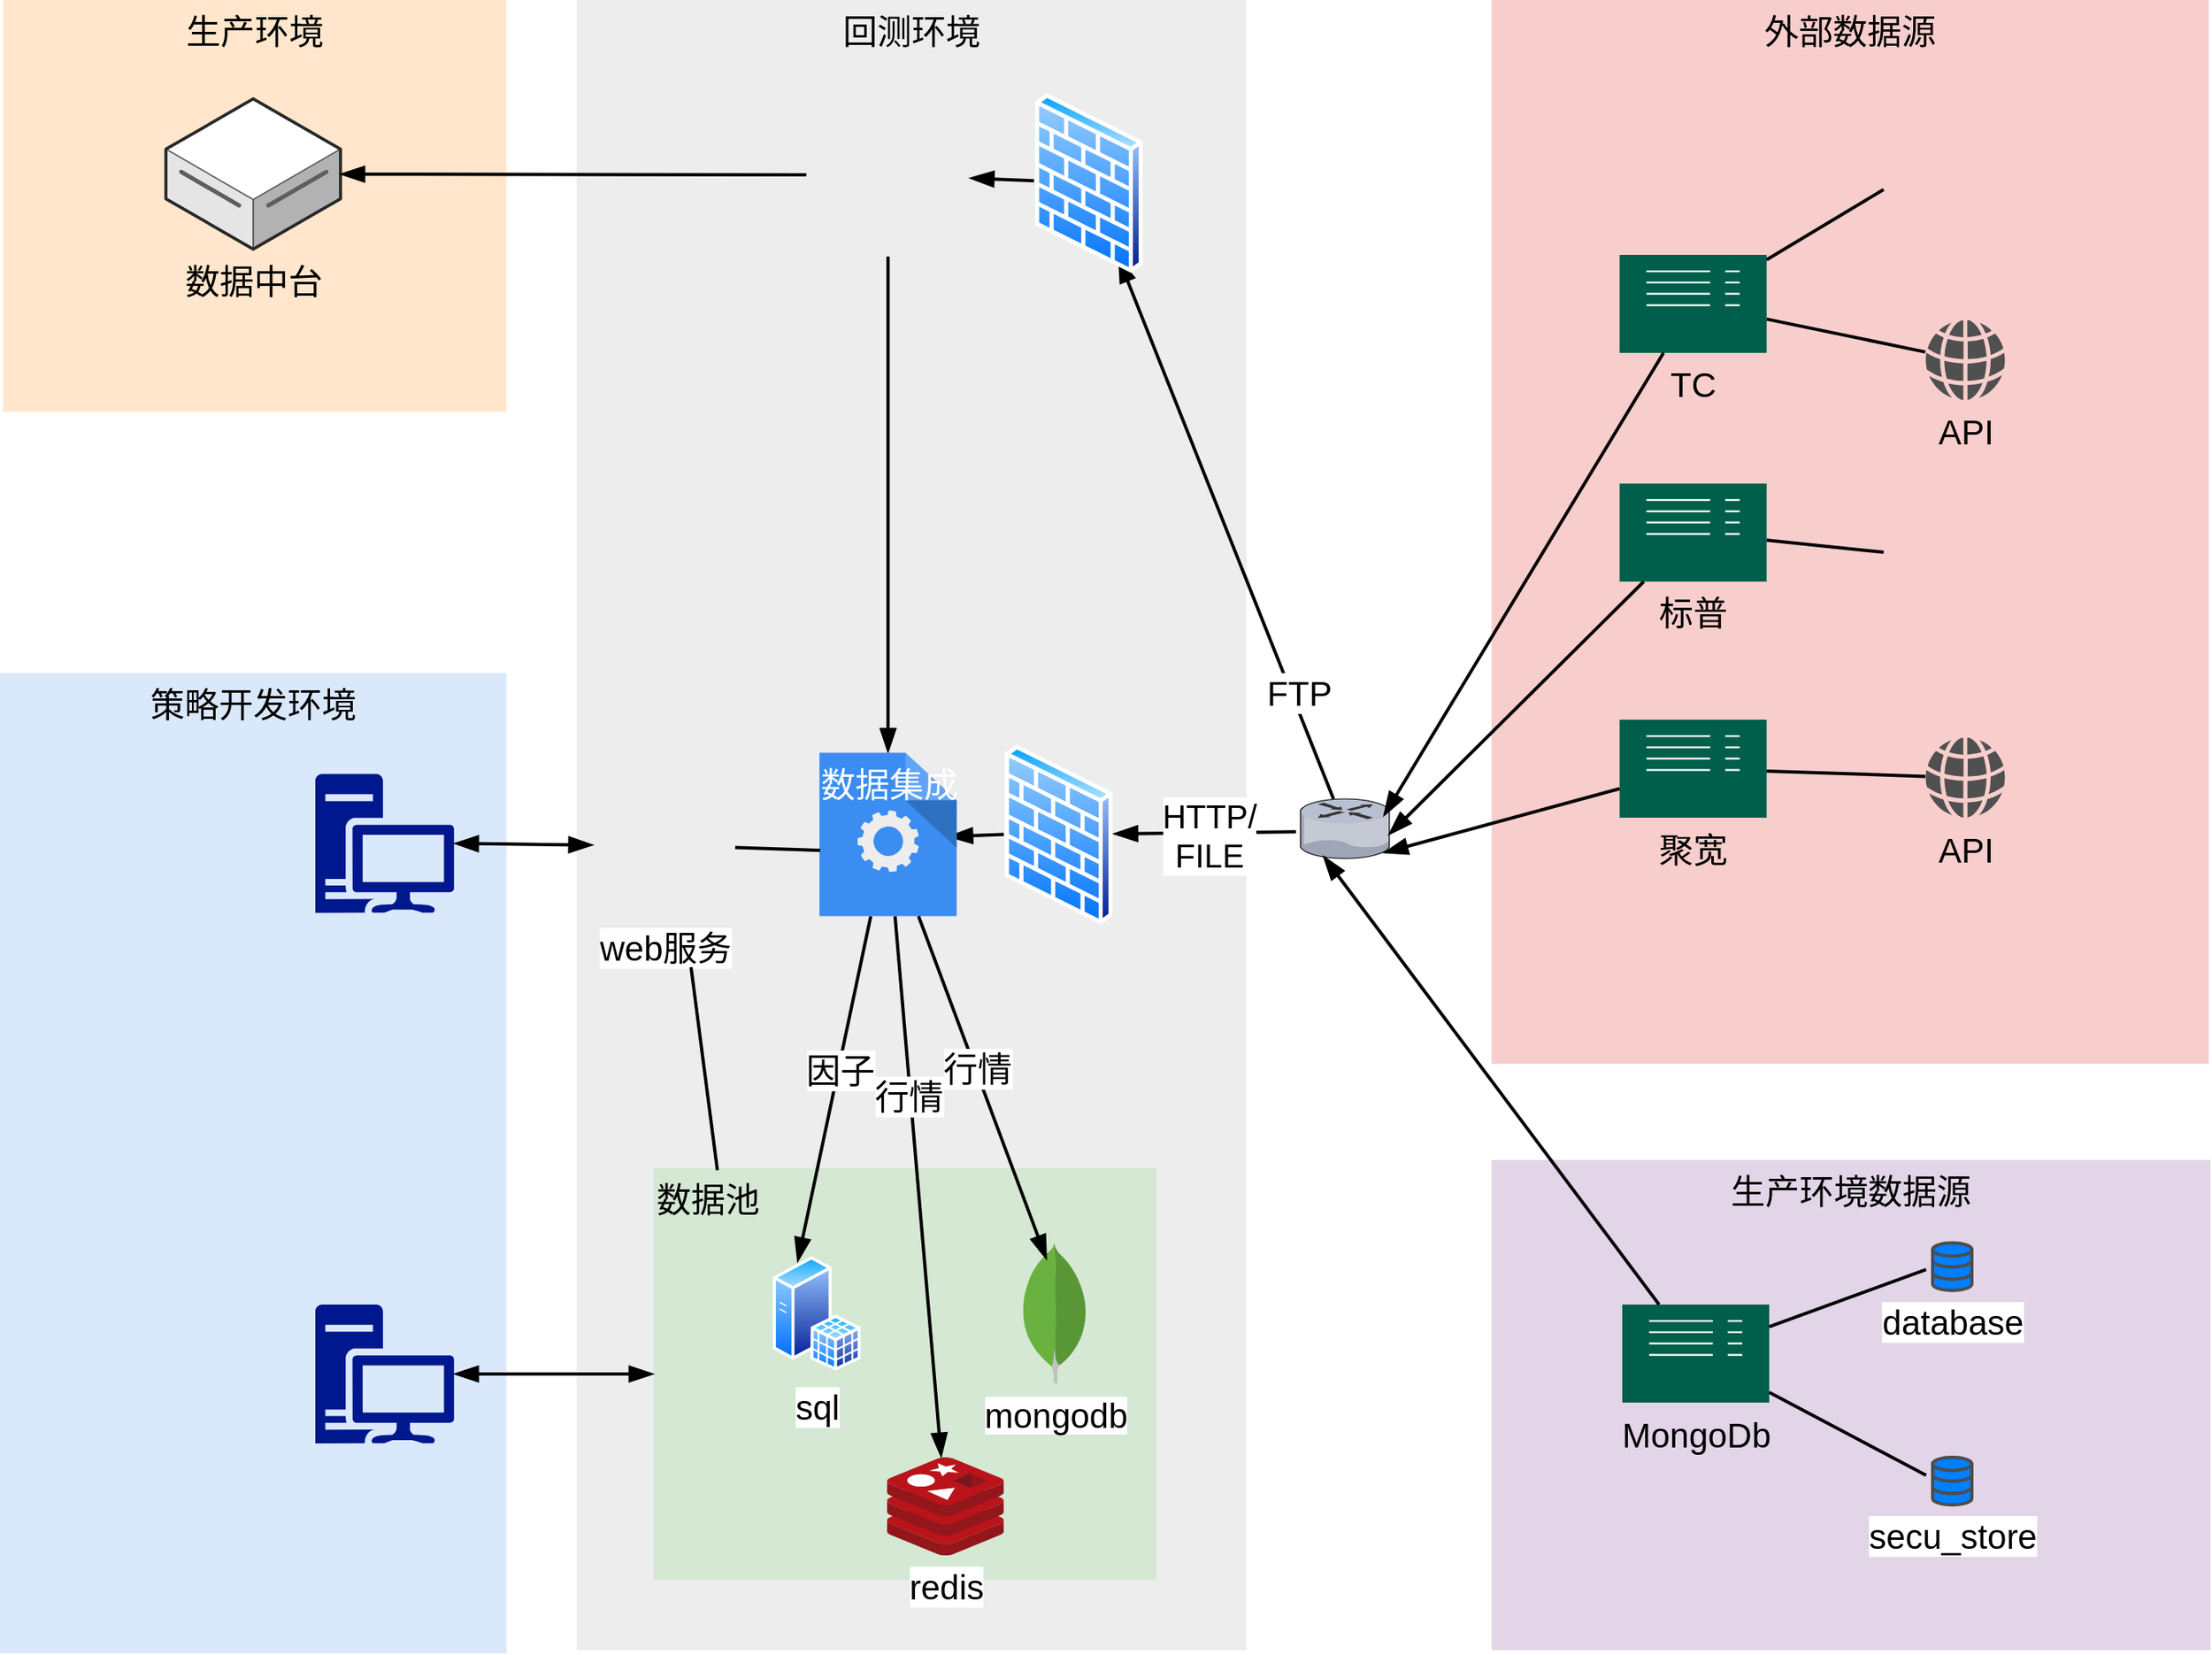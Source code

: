 <mxfile version="14.1.8" type="github">
  <diagram name="Page-1" id="e3a06f82-3646-2815-327d-82caf3d4e204">
    <mxGraphModel dx="1678" dy="934" grid="1" gridSize="10" guides="1" tooltips="1" connect="1" arrows="1" fold="1" page="1" pageScale="1.5" pageWidth="1169" pageHeight="826" background="none" math="0" shadow="0">
      <root>
        <mxCell id="0" style=";html=1;" />
        <mxCell id="1" style=";html=1;" parent="0" />
        <mxCell id="6a7d8f32e03d9370-59" value="&lt;font style=&quot;font-size: 21px;&quot;&gt;回测环境&lt;/font&gt;" style="whiteSpace=wrap;html=1;fillColor=#EDEDED;fontSize=21;strokeColor=none;verticalAlign=top;" parent="1" vertex="1">
          <mxGeometry x="530" y="98" width="410" height="1010" as="geometry" />
        </mxCell>
        <mxCell id="6a7d8f32e03d9370-58" value="&lt;font style=&quot;font-size: 21px;&quot;&gt;策略开发环境&lt;/font&gt;" style="whiteSpace=wrap;html=1;fillColor=#dae8fc;fontSize=21;strokeColor=none;verticalAlign=top;" parent="1" vertex="1">
          <mxGeometry x="177" y="510" width="310" height="600" as="geometry" />
        </mxCell>
        <mxCell id="6a7d8f32e03d9370-57" value="&lt;font style=&quot;font-size: 21px;&quot;&gt;生产环境&lt;/font&gt;" style="whiteSpace=wrap;html=1;fillColor=#ffe6cc;fontSize=21;verticalAlign=top;strokeColor=none;" parent="1" vertex="1">
          <mxGeometry x="179" y="98" width="308" height="252" as="geometry" />
        </mxCell>
        <mxCell id="6a7d8f32e03d9370-43" style="edgeStyle=none;rounded=0;html=1;startSize=10;endSize=10;jettySize=auto;orthogonalLoop=1;fontSize=21;endArrow=none;endFill=0;strokeWidth=2;startArrow=blockThin;startFill=1;entryX=0.5;entryY=1;entryDx=0;entryDy=0;" parent="1" source="A9i1_2r06wziE7NqVmH8-50" target="A9i1_2r06wziE7NqVmH8-48" edge="1">
          <mxGeometry relative="1" as="geometry">
            <mxPoint x="720.6" y="581.25" as="sourcePoint" />
            <mxPoint x="720" y="280" as="targetPoint" />
          </mxGeometry>
        </mxCell>
        <mxCell id="6a7d8f32e03d9370-13" value="" style="verticalLabelPosition=bottom;aspect=fixed;html=1;verticalAlign=top;strokeColor=none;shape=mxgraph.citrix.router;fillColor=#66B2FF;gradientColor=#0066CC;fontSize=21;" parent="1" vertex="1">
          <mxGeometry x="973" y="587" width="55" height="36.5" as="geometry" />
        </mxCell>
        <mxCell id="6a7d8f32e03d9370-44" style="edgeStyle=none;rounded=0;html=1;startSize=10;endSize=10;jettySize=auto;orthogonalLoop=1;fontSize=21;endArrow=none;endFill=0;strokeWidth=2;startArrow=blockThin;startFill=1;" parent="1" source="A9i1_2r06wziE7NqVmH8-56" target="6a7d8f32e03d9370-13" edge="1">
          <mxGeometry relative="1" as="geometry">
            <mxPoint x="865.275" y="251.5" as="sourcePoint" />
          </mxGeometry>
        </mxCell>
        <mxCell id="A9i1_2r06wziE7NqVmH8-27" value="FTP" style="edgeLabel;html=1;align=center;verticalAlign=middle;resizable=0;points=[];fontSize=21;" parent="6a7d8f32e03d9370-44" vertex="1" connectable="0">
          <mxGeometry x="0.085" y="-2" relative="1" as="geometry">
            <mxPoint x="40.22" y="85.31" as="offset" />
          </mxGeometry>
        </mxCell>
        <mxCell id="A9i1_2r06wziE7NqVmH8-21" style="edgeStyle=none;rounded=0;html=1;startSize=10;endSize=10;jettySize=auto;orthogonalLoop=1;fontSize=21;endArrow=none;endFill=0;strokeWidth=2;startArrow=blockThin;startFill=1;" parent="1" source="A9i1_2r06wziE7NqVmH8-48" target="A9i1_2r06wziE7NqVmH8-56" edge="1">
          <mxGeometry relative="1" as="geometry">
            <mxPoint x="736.0" y="205" as="sourcePoint" />
            <mxPoint x="810" y="205" as="targetPoint" />
          </mxGeometry>
        </mxCell>
        <mxCell id="A9i1_2r06wziE7NqVmH8-25" style="edgeStyle=none;rounded=0;html=1;startSize=10;endSize=10;jettySize=auto;orthogonalLoop=1;fontSize=21;endArrow=none;endFill=0;strokeWidth=2;startArrow=blockThin;startFill=1;entryX=-0.049;entryY=0.552;entryDx=0;entryDy=0;entryPerimeter=0;" parent="1" source="A9i1_2r06wziE7NqVmH8-57" target="6a7d8f32e03d9370-13" edge="1">
          <mxGeometry relative="1" as="geometry">
            <mxPoint x="877" y="608.291" as="sourcePoint" />
            <mxPoint x="940" y="603" as="targetPoint" />
          </mxGeometry>
        </mxCell>
        <mxCell id="A9i1_2r06wziE7NqVmH8-28" value="HTTP/&lt;br style=&quot;font-size: 20px;&quot;&gt;FILE" style="edgeLabel;html=1;align=center;verticalAlign=middle;resizable=0;points=[];fontSize=20;" parent="A9i1_2r06wziE7NqVmH8-25" vertex="1" connectable="0">
          <mxGeometry x="0.051" y="-1" relative="1" as="geometry">
            <mxPoint as="offset" />
          </mxGeometry>
        </mxCell>
        <mxCell id="A9i1_2r06wziE7NqVmH8-26" style="edgeStyle=none;rounded=0;html=1;startSize=10;endSize=10;jettySize=auto;orthogonalLoop=1;fontSize=21;endArrow=none;endFill=0;strokeWidth=2;startArrow=blockThin;startFill=1;entryX=0;entryY=0.5;entryDx=0;entryDy=0;exitX=0.94;exitY=0.513;exitDx=0;exitDy=0;exitPerimeter=0;" parent="1" source="A9i1_2r06wziE7NqVmH8-50" target="A9i1_2r06wziE7NqVmH8-57" edge="1">
          <mxGeometry relative="1" as="geometry">
            <mxPoint x="750.1" y="606.259" as="sourcePoint" />
            <mxPoint x="799.45" y="611.447" as="targetPoint" />
          </mxGeometry>
        </mxCell>
        <mxCell id="A9i1_2r06wziE7NqVmH8-36" value="数据中台" style="verticalLabelPosition=bottom;html=1;verticalAlign=top;strokeWidth=1;align=center;outlineConnect=0;dashed=0;outlineConnect=0;shape=mxgraph.aws3d.dataServer;strokeColor=#5E5E5E;aspect=fixed;fontSize=21;" parent="1" vertex="1">
          <mxGeometry x="278.62" y="158.5" width="106.75" height="92" as="geometry" />
        </mxCell>
        <mxCell id="A9i1_2r06wziE7NqVmH8-37" style="edgeStyle=none;rounded=0;html=1;startSize=10;endSize=10;jettySize=auto;orthogonalLoop=1;fontSize=21;endArrow=none;endFill=0;strokeWidth=2;startArrow=blockThin;startFill=1;entryX=0;entryY=0.5;entryDx=0;entryDy=0;" parent="1" source="A9i1_2r06wziE7NqVmH8-36" target="A9i1_2r06wziE7NqVmH8-48" edge="1">
          <mxGeometry relative="1" as="geometry">
            <mxPoint x="730.556" y="591.25" as="sourcePoint" />
            <mxPoint x="690" y="205" as="targetPoint" />
          </mxGeometry>
        </mxCell>
        <mxCell id="A9i1_2r06wziE7NqVmH8-39" value="&lt;span style=&quot;font-size: 21px;&quot;&gt;数据池&lt;/span&gt;" style="whiteSpace=wrap;html=1;fontSize=21;verticalAlign=top;fillColor=#d5e8d4;strokeColor=none;align=left;" parent="1" vertex="1">
          <mxGeometry x="577" y="813" width="308" height="252" as="geometry" />
        </mxCell>
        <mxCell id="A9i1_2r06wziE7NqVmH8-34" style="edgeStyle=none;rounded=0;html=1;startSize=10;endSize=10;jettySize=auto;orthogonalLoop=1;fontSize=21;endArrow=none;endFill=0;strokeWidth=2;startArrow=blockThin;startFill=1;" parent="1" source="A9i1_2r06wziE7NqVmH8-40" target="A9i1_2r06wziE7NqVmH8-50" edge="1">
          <mxGeometry relative="1" as="geometry">
            <mxPoint x="794.734" y="870" as="sourcePoint" />
            <mxPoint x="740" y="660" as="targetPoint" />
          </mxGeometry>
        </mxCell>
        <mxCell id="A9i1_2r06wziE7NqVmH8-35" value="行情" style="edgeLabel;html=1;align=center;verticalAlign=middle;resizable=0;points=[];fontSize=21;" parent="A9i1_2r06wziE7NqVmH8-34" vertex="1" connectable="0">
          <mxGeometry x="0.113" y="-1" relative="1" as="geometry">
            <mxPoint x="-5.98" y="-37.03" as="offset" />
          </mxGeometry>
        </mxCell>
        <mxCell id="A9i1_2r06wziE7NqVmH8-30" style="edgeStyle=none;rounded=0;html=1;startSize=10;endSize=10;jettySize=auto;orthogonalLoop=1;fontSize=21;endArrow=none;endFill=0;strokeWidth=2;startArrow=blockThin;startFill=1;exitX=0.25;exitY=0;exitDx=0;exitDy=0;" parent="1" source="A9i1_2r06wziE7NqVmH8-42" target="A9i1_2r06wziE7NqVmH8-50" edge="1">
          <mxGeometry relative="1" as="geometry">
            <mxPoint x="660" y="880" as="sourcePoint" />
            <mxPoint x="690" y="660" as="targetPoint" />
          </mxGeometry>
        </mxCell>
        <mxCell id="A9i1_2r06wziE7NqVmH8-31" value="因子" style="edgeLabel;html=1;align=center;verticalAlign=middle;resizable=0;points=[];fontSize=21;" parent="A9i1_2r06wziE7NqVmH8-30" vertex="1" connectable="0">
          <mxGeometry x="0.113" y="-1" relative="1" as="geometry">
            <mxPoint as="offset" />
          </mxGeometry>
        </mxCell>
        <mxCell id="A9i1_2r06wziE7NqVmH8-40" value="&lt;font style=&quot;font-size: 21px;&quot;&gt;redis&lt;/font&gt;" style="aspect=fixed;html=1;points=[];align=center;image;fontSize=21;image=img/lib/mscae/Cache_Redis_Product.svg;fillColor=#66FF66;" parent="1" vertex="1">
          <mxGeometry x="720" y="990" width="71.43" height="60" as="geometry" />
        </mxCell>
        <mxCell id="A9i1_2r06wziE7NqVmH8-42" value="&lt;font style=&quot;font-size: 21px;&quot;&gt;sql&lt;/font&gt;" style="aspect=fixed;perimeter=ellipsePerimeter;html=1;align=center;shadow=0;dashed=0;spacingTop=3;image;image=img/lib/active_directory/sql_server.svg;fillColor=#00994D;fontSize=21;sketch=0;" parent="1" vertex="1">
          <mxGeometry x="650" y="866.9" width="53.9" height="70" as="geometry" />
        </mxCell>
        <mxCell id="A9i1_2r06wziE7NqVmH8-45" value="&lt;span style=&quot;background-color: rgb(255, 255, 255); font-size: 21px;&quot;&gt;mongodb&lt;/span&gt;" style="dashed=0;outlineConnect=0;html=1;align=center;labelPosition=center;verticalLabelPosition=bottom;verticalAlign=top;shape=mxgraph.weblogos.mongodb;sketch=0;fillColor=#00994D;fontSize=21;" parent="1" vertex="1">
          <mxGeometry x="802" y="858.8" width="41.2" height="86.2" as="geometry" />
        </mxCell>
        <mxCell id="A9i1_2r06wziE7NqVmH8-48" value="" style="shape=image;html=1;verticalAlign=top;verticalLabelPosition=bottom;labelBackgroundColor=#ffffff;imageAspect=0;aspect=fixed;image=https://cdn0.iconfinder.com/data/icons/common-file-extensions-audio-documents/24/ext_csv-128.png;sketch=0;fillColor=#00994D;fontSize=21;" parent="1" vertex="1">
          <mxGeometry x="670.6" y="155" width="100" height="100" as="geometry" />
        </mxCell>
        <mxCell id="A9i1_2r06wziE7NqVmH8-50" value="&lt;font color=&quot;#ffffff&quot; style=&quot;font-size: 21px;&quot;&gt;数据集成&lt;/font&gt;" style="html=1;aspect=fixed;strokeColor=none;shadow=0;align=center;verticalAlign=top;fillColor=#3B8DF1;shape=mxgraph.gcp2.process;sketch=0;fontSize=21;" parent="1" vertex="1">
          <mxGeometry x="678.6" y="558.75" width="84" height="100" as="geometry" />
        </mxCell>
        <mxCell id="A9i1_2r06wziE7NqVmH8-56" value="" style="aspect=fixed;perimeter=ellipsePerimeter;html=1;align=center;shadow=0;dashed=0;spacingTop=3;image;image=img/lib/active_directory/firewall.svg;sketch=0;fillColor=#00994D;fontSize=21;" parent="1" vertex="1">
          <mxGeometry x="809.9" y="155" width="67.1" height="110" as="geometry" />
        </mxCell>
        <mxCell id="A9i1_2r06wziE7NqVmH8-57" value="" style="aspect=fixed;perimeter=ellipsePerimeter;html=1;align=center;shadow=0;dashed=0;spacingTop=3;image;image=img/lib/active_directory/firewall.svg;sketch=0;fillColor=#00994D;fontSize=21;" parent="1" vertex="1">
          <mxGeometry x="791.43" y="553.75" width="67.1" height="110" as="geometry" />
        </mxCell>
        <mxCell id="A9i1_2r06wziE7NqVmH8-58" value="" style="aspect=fixed;pointerEvents=1;shadow=0;dashed=0;html=1;strokeColor=none;labelPosition=center;verticalLabelPosition=bottom;verticalAlign=top;align=center;fillColor=#00188D;shape=mxgraph.mscae.enterprise.workstation_client;sketch=0;fontSize=21;" parent="1" vertex="1">
          <mxGeometry x="370" y="896.5" width="85" height="85" as="geometry" />
        </mxCell>
        <mxCell id="A9i1_2r06wziE7NqVmH8-60" value="" style="aspect=fixed;pointerEvents=1;shadow=0;dashed=0;html=1;strokeColor=none;labelPosition=center;verticalLabelPosition=bottom;verticalAlign=top;align=center;fillColor=#00188D;shape=mxgraph.mscae.enterprise.workstation_client;sketch=0;fontSize=21;" parent="1" vertex="1">
          <mxGeometry x="370" y="571.75" width="85" height="85" as="geometry" />
        </mxCell>
        <mxCell id="A9i1_2r06wziE7NqVmH8-61" style="edgeStyle=none;rounded=0;html=1;startSize=10;endSize=10;jettySize=auto;orthogonalLoop=1;fontSize=21;endArrow=blockThin;endFill=1;strokeWidth=2;startArrow=blockThin;startFill=1;entryX=0;entryY=0.5;entryDx=0;entryDy=0;exitX=1;exitY=0.5;exitDx=0;exitDy=0;exitPerimeter=0;" parent="1" source="A9i1_2r06wziE7NqVmH8-58" target="A9i1_2r06wziE7NqVmH8-39" edge="1">
          <mxGeometry relative="1" as="geometry">
            <mxPoint x="395.37" y="214.579" as="sourcePoint" />
            <mxPoint x="680.6" y="215" as="targetPoint" />
          </mxGeometry>
        </mxCell>
        <mxCell id="A9i1_2r06wziE7NqVmH8-62" value="web服务" style="shape=image;html=1;verticalAlign=top;verticalLabelPosition=bottom;labelBackgroundColor=#ffffff;imageAspect=0;aspect=fixed;image=https://cdn3.iconfinder.com/data/icons/streamline-icon-set-free-pack/48/Streamline-17-128.png;sketch=0;fillColor=#00994D;fontSize=21;align=center;" parent="1" vertex="1">
          <mxGeometry x="540" y="571.75" width="87" height="87" as="geometry" />
        </mxCell>
        <mxCell id="A9i1_2r06wziE7NqVmH8-65" style="edgeStyle=none;rounded=0;html=1;startSize=10;endSize=10;jettySize=auto;orthogonalLoop=1;fontSize=21;endArrow=blockThin;endFill=1;strokeWidth=2;startArrow=blockThin;startFill=1;entryX=0;entryY=0.5;entryDx=0;entryDy=0;exitX=1;exitY=0.5;exitDx=0;exitDy=0;exitPerimeter=0;" parent="1" source="A9i1_2r06wziE7NqVmH8-60" target="A9i1_2r06wziE7NqVmH8-62" edge="1">
          <mxGeometry relative="1" as="geometry">
            <mxPoint x="465.0" y="949" as="sourcePoint" />
            <mxPoint x="587" y="949" as="targetPoint" />
          </mxGeometry>
        </mxCell>
        <mxCell id="A9i1_2r06wziE7NqVmH8-67" style="edgeStyle=none;rounded=0;html=1;startSize=10;endSize=10;jettySize=auto;orthogonalLoop=1;fontSize=21;endArrow=none;endFill=0;strokeWidth=2;startArrow=blockThin;startFill=1;" parent="1" target="A9i1_2r06wziE7NqVmH8-50" edge="1">
          <mxGeometry relative="1" as="geometry">
            <mxPoint x="817.604" y="868.8" as="sourcePoint" />
            <mxPoint x="747.997" y="668.75" as="targetPoint" />
          </mxGeometry>
        </mxCell>
        <mxCell id="A9i1_2r06wziE7NqVmH8-68" value="行情" style="edgeLabel;html=1;align=center;verticalAlign=middle;resizable=0;points=[];fontSize=21;" parent="A9i1_2r06wziE7NqVmH8-67" vertex="1" connectable="0">
          <mxGeometry x="0.113" y="-1" relative="1" as="geometry">
            <mxPoint as="offset" />
          </mxGeometry>
        </mxCell>
        <mxCell id="A9i1_2r06wziE7NqVmH8-69" style="edgeStyle=none;rounded=0;html=1;startSize=10;endSize=10;jettySize=auto;orthogonalLoop=1;fontSize=21;endArrow=none;endFill=0;strokeWidth=2;exitX=0.005;exitY=0.598;exitDx=0;exitDy=0;exitPerimeter=0;" parent="1" source="A9i1_2r06wziE7NqVmH8-50" target="A9i1_2r06wziE7NqVmH8-62" edge="1">
          <mxGeometry relative="1" as="geometry">
            <mxPoint x="1268.37" y="462.992" as="sourcePoint" />
            <mxPoint x="630" y="615" as="targetPoint" />
          </mxGeometry>
        </mxCell>
        <mxCell id="A9i1_2r06wziE7NqVmH8-70" style="edgeStyle=none;rounded=0;html=1;startSize=10;endSize=10;jettySize=auto;orthogonalLoop=1;fontSize=21;endArrow=none;endFill=0;strokeWidth=2;exitX=0.127;exitY=0.005;exitDx=0;exitDy=0;exitPerimeter=0;" parent="1" source="A9i1_2r06wziE7NqVmH8-39" edge="1">
          <mxGeometry relative="1" as="geometry">
            <mxPoint x="688.6" y="621.667" as="sourcePoint" />
            <mxPoint x="600" y="690" as="targetPoint" />
          </mxGeometry>
        </mxCell>
        <mxCell id="pVSQ1wIAFeBnWIZubmTn-1" value="" style="group;fontSize=21;" vertex="1" connectable="0" parent="1">
          <mxGeometry x="1090" y="98" width="439" height="651" as="geometry" />
        </mxCell>
        <mxCell id="6a7d8f32e03d9370-61" value="&lt;span style=&quot;font-size: 21px;&quot;&gt;外部数据源&lt;/span&gt;" style="whiteSpace=wrap;html=1;fillColor=#f8cecc;fontSize=21;strokeColor=none;verticalAlign=top;" parent="pVSQ1wIAFeBnWIZubmTn-1" vertex="1">
          <mxGeometry width="439" height="651" as="geometry" />
        </mxCell>
        <mxCell id="A9i1_2r06wziE7NqVmH8-11" value="API" style="pointerEvents=1;shadow=0;dashed=0;html=1;strokeColor=none;fillColor=#505050;labelPosition=center;verticalLabelPosition=bottom;verticalAlign=top;outlineConnect=0;align=center;shape=mxgraph.office.concepts.globe_internet;fontSize=21;" parent="pVSQ1wIAFeBnWIZubmTn-1" vertex="1">
          <mxGeometry x="265.5" y="196" width="49" height="49" as="geometry" />
        </mxCell>
        <mxCell id="A9i1_2r06wziE7NqVmH8-17" value="API" style="pointerEvents=1;shadow=0;dashed=0;html=1;strokeColor=none;fillColor=#505050;labelPosition=center;verticalLabelPosition=bottom;verticalAlign=top;outlineConnect=0;align=center;shape=mxgraph.office.concepts.globe_internet;fontSize=21;" parent="pVSQ1wIAFeBnWIZubmTn-1" vertex="1">
          <mxGeometry x="265.5" y="451.5" width="49" height="49" as="geometry" />
        </mxCell>
        <mxCell id="A9i1_2r06wziE7NqVmH8-51" value="" style="shape=image;html=1;verticalAlign=top;verticalLabelPosition=bottom;labelBackgroundColor=#ffffff;imageAspect=0;aspect=fixed;image=https://cdn0.iconfinder.com/data/icons/common-file-extensions-audio-documents/24/ext_csv-128.png;sketch=0;fillColor=#00994D;fontSize=21;" parent="pVSQ1wIAFeBnWIZubmTn-1" vertex="1">
          <mxGeometry x="240" y="66" width="100" height="100" as="geometry" />
        </mxCell>
        <mxCell id="A9i1_2r06wziE7NqVmH8-52" value="" style="shape=image;html=1;verticalAlign=top;verticalLabelPosition=bottom;labelBackgroundColor=#ffffff;imageAspect=0;aspect=fixed;image=https://cdn0.iconfinder.com/data/icons/common-file-extensions-audio-documents/24/ext_csv-128.png;sketch=0;fillColor=#00994D;fontSize=21;" parent="pVSQ1wIAFeBnWIZubmTn-1" vertex="1">
          <mxGeometry x="240" y="288" width="100" height="100" as="geometry" />
        </mxCell>
        <mxCell id="A9i1_2r06wziE7NqVmH8-53" value="&lt;font style=&quot;font-size: 21px;&quot;&gt;TC&lt;/font&gt;" style="pointerEvents=1;shadow=0;dashed=0;html=1;strokeColor=none;fillColor=#005F4B;labelPosition=center;verticalLabelPosition=bottom;verticalAlign=top;align=center;outlineConnect=0;shape=mxgraph.veeam2.server;sketch=0;fontSize=21;" parent="pVSQ1wIAFeBnWIZubmTn-1" vertex="1">
          <mxGeometry x="78.37" y="156" width="90" height="60" as="geometry" />
        </mxCell>
        <mxCell id="A9i1_2r06wziE7NqVmH8-54" value="&lt;font style=&quot;font-size: 21px;&quot;&gt;标普&lt;/font&gt;" style="pointerEvents=1;shadow=0;dashed=0;html=1;strokeColor=none;fillColor=#005F4B;labelPosition=center;verticalLabelPosition=bottom;verticalAlign=top;align=center;outlineConnect=0;shape=mxgraph.veeam2.server;sketch=0;fontSize=21;" parent="pVSQ1wIAFeBnWIZubmTn-1" vertex="1">
          <mxGeometry x="78.37" y="296" width="90" height="60" as="geometry" />
        </mxCell>
        <mxCell id="A9i1_2r06wziE7NqVmH8-55" value="&lt;font style=&quot;font-size: 21px;&quot;&gt;聚宽&lt;/font&gt;" style="pointerEvents=1;shadow=0;dashed=0;html=1;strokeColor=none;fillColor=#005F4B;labelPosition=center;verticalLabelPosition=bottom;verticalAlign=top;align=center;outlineConnect=0;shape=mxgraph.veeam2.server;sketch=0;fontSize=21;" parent="pVSQ1wIAFeBnWIZubmTn-1" vertex="1">
          <mxGeometry x="78.37" y="440.5" width="90" height="60" as="geometry" />
        </mxCell>
        <mxCell id="A9i1_2r06wziE7NqVmH8-5" style="edgeStyle=none;rounded=0;html=1;startSize=10;endSize=10;jettySize=auto;orthogonalLoop=1;fontSize=21;endArrow=none;endFill=0;strokeWidth=2;entryX=0;entryY=0.5;entryDx=0;entryDy=0;" parent="pVSQ1wIAFeBnWIZubmTn-1" source="A9i1_2r06wziE7NqVmH8-53" target="A9i1_2r06wziE7NqVmH8-51" edge="1">
          <mxGeometry relative="1" as="geometry">
            <mxPoint x="1266.75" y="451.218" as="sourcePoint" />
            <mxPoint x="1350" y="422.462" as="targetPoint" />
          </mxGeometry>
        </mxCell>
        <mxCell id="A9i1_2r06wziE7NqVmH8-12" style="edgeStyle=none;rounded=0;html=1;startSize=10;endSize=10;jettySize=auto;orthogonalLoop=1;fontSize=21;endArrow=none;endFill=0;strokeWidth=2;" parent="pVSQ1wIAFeBnWIZubmTn-1" source="A9i1_2r06wziE7NqVmH8-53" target="A9i1_2r06wziE7NqVmH8-11" edge="1">
          <mxGeometry relative="1" as="geometry">
            <mxPoint x="1266.75" y="495.129" as="sourcePoint" />
            <mxPoint x="1360" y="413.877" as="targetPoint" />
          </mxGeometry>
        </mxCell>
        <mxCell id="A9i1_2r06wziE7NqVmH8-10" style="edgeStyle=none;rounded=0;html=1;startSize=10;endSize=10;jettySize=auto;orthogonalLoop=1;fontSize=21;endArrow=none;endFill=0;strokeWidth=2;entryX=0;entryY=0.5;entryDx=0;entryDy=0;" parent="pVSQ1wIAFeBnWIZubmTn-1" source="A9i1_2r06wziE7NqVmH8-54" target="A9i1_2r06wziE7NqVmH8-52" edge="1">
          <mxGeometry relative="1" as="geometry">
            <mxPoint x="1266.75" y="629.831" as="sourcePoint" />
            <mxPoint x="1350" y="632.494" as="targetPoint" />
          </mxGeometry>
        </mxCell>
        <mxCell id="A9i1_2r06wziE7NqVmH8-18" style="edgeStyle=none;rounded=0;html=1;startSize=10;endSize=10;jettySize=auto;orthogonalLoop=1;fontSize=21;endArrow=none;endFill=0;strokeWidth=2;" parent="pVSQ1wIAFeBnWIZubmTn-1" source="A9i1_2r06wziE7NqVmH8-55" target="A9i1_2r06wziE7NqVmH8-17" edge="1">
          <mxGeometry relative="1" as="geometry">
            <mxPoint x="1266.75" y="767.961" as="sourcePoint" />
            <mxPoint x="1330" y="768" as="targetPoint" />
          </mxGeometry>
        </mxCell>
        <mxCell id="6a7d8f32e03d9370-56" style="edgeStyle=none;rounded=0;html=1;jettySize=auto;orthogonalLoop=1;fontSize=21;endArrow=none;endFill=0;strokeWidth=2;exitX=0.927;exitY=0.285;exitDx=0;exitDy=0;exitPerimeter=0;startArrow=blockThin;startFill=1;endSize=10;startSize=10;" parent="1" source="6a7d8f32e03d9370-13" target="A9i1_2r06wziE7NqVmH8-53" edge="1">
          <mxGeometry relative="1" as="geometry">
            <mxPoint x="1160" y="517.396" as="targetPoint" />
          </mxGeometry>
        </mxCell>
        <mxCell id="A9i1_2r06wziE7NqVmH8-7" style="edgeStyle=none;rounded=0;html=1;startSize=10;endSize=10;jettySize=auto;orthogonalLoop=1;fontSize=21;endArrow=none;endFill=0;strokeWidth=2;startArrow=blockThin;startFill=1;exitX=0.982;exitY=0.603;exitDx=0;exitDy=0;exitPerimeter=0;" parent="1" source="6a7d8f32e03d9370-13" target="A9i1_2r06wziE7NqVmH8-54" edge="1">
          <mxGeometry relative="1" as="geometry">
            <mxPoint x="1038" y="597.003" as="sourcePoint" />
            <mxPoint x="1160" y="622.296" as="targetPoint" />
          </mxGeometry>
        </mxCell>
        <mxCell id="A9i1_2r06wziE7NqVmH8-2" style="edgeStyle=none;rounded=0;html=1;startSize=10;endSize=10;jettySize=auto;orthogonalLoop=1;fontSize=21;endArrow=blockThin;endFill=1;strokeWidth=2;" parent="1" source="A9i1_2r06wziE7NqVmH8-55" edge="1">
          <mxGeometry relative="1" as="geometry">
            <mxPoint x="1160" y="725.568" as="sourcePoint" />
            <mxPoint x="1024" y="620" as="targetPoint" />
          </mxGeometry>
        </mxCell>
        <mxCell id="pVSQ1wIAFeBnWIZubmTn-2" value="&lt;span style=&quot;font-size: 21px;&quot;&gt;生产环境数据源&lt;br style=&quot;font-size: 21px;&quot;&gt;&lt;/span&gt;" style="whiteSpace=wrap;html=1;fontSize=21;verticalAlign=top;align=center;fillColor=#e1d5e7;strokeColor=none;" vertex="1" parent="1">
          <mxGeometry x="1090" y="808" width="440" height="300" as="geometry" />
        </mxCell>
        <mxCell id="pVSQ1wIAFeBnWIZubmTn-3" value="&lt;span style=&quot;font-size: 21px;&quot;&gt;MongoDb&lt;/span&gt;" style="pointerEvents=1;shadow=0;dashed=0;html=1;strokeColor=none;fillColor=#005F4B;labelPosition=center;verticalLabelPosition=bottom;verticalAlign=top;align=center;outlineConnect=0;shape=mxgraph.veeam2.server;sketch=0;fontSize=21;" vertex="1" parent="1">
          <mxGeometry x="1170" y="896.5" width="90" height="60" as="geometry" />
        </mxCell>
        <mxCell id="pVSQ1wIAFeBnWIZubmTn-4" value="database" style="html=1;verticalLabelPosition=bottom;align=center;labelBackgroundColor=#ffffff;verticalAlign=top;strokeWidth=2;shadow=0;dashed=0;shape=mxgraph.ios7.icons.data;gradientColor=none;fillColor=#007FFF;strokeColor=#4D4D4D;fontSize=21;" vertex="1" parent="1">
          <mxGeometry x="1360" y="858.8" width="24" height="29.1" as="geometry" />
        </mxCell>
        <mxCell id="pVSQ1wIAFeBnWIZubmTn-5" value="secu_store" style="html=1;verticalLabelPosition=bottom;align=center;labelBackgroundColor=#ffffff;verticalAlign=top;strokeWidth=2;shadow=0;dashed=0;shape=mxgraph.ios7.icons.data;gradientColor=none;fillColor=#007FFF;strokeColor=#4D4D4D;fontSize=21;" vertex="1" parent="1">
          <mxGeometry x="1360" y="990" width="24" height="29.1" as="geometry" />
        </mxCell>
        <mxCell id="pVSQ1wIAFeBnWIZubmTn-6" style="edgeStyle=none;rounded=0;html=1;startSize=10;endSize=10;jettySize=auto;orthogonalLoop=1;fontSize=21;endArrow=none;endFill=0;strokeWidth=2;entryX=-0.167;entryY=0.557;entryDx=0;entryDy=0;entryPerimeter=0;" edge="1" parent="1" source="pVSQ1wIAFeBnWIZubmTn-3" target="pVSQ1wIAFeBnWIZubmTn-4">
          <mxGeometry relative="1" as="geometry">
            <mxPoint x="1260" y="871.745" as="sourcePoint" />
            <mxPoint x="1350" y="875" as="targetPoint" />
          </mxGeometry>
        </mxCell>
        <mxCell id="pVSQ1wIAFeBnWIZubmTn-7" style="edgeStyle=none;rounded=0;html=1;startSize=10;endSize=10;jettySize=auto;orthogonalLoop=1;fontSize=21;endArrow=none;endFill=0;strokeWidth=2;entryX=-0.167;entryY=0.378;entryDx=0;entryDy=0;entryPerimeter=0;" edge="1" parent="1" source="pVSQ1wIAFeBnWIZubmTn-3" target="pVSQ1wIAFeBnWIZubmTn-5">
          <mxGeometry relative="1" as="geometry">
            <mxPoint x="1240" y="1019.096" as="sourcePoint" />
            <mxPoint x="1335.992" y="984.039" as="targetPoint" />
          </mxGeometry>
        </mxCell>
        <mxCell id="pVSQ1wIAFeBnWIZubmTn-8" style="edgeStyle=none;rounded=0;html=1;startSize=10;endSize=10;jettySize=auto;orthogonalLoop=1;fontSize=21;endArrow=none;endFill=0;strokeWidth=2;startArrow=blockThin;startFill=1;exitX=0.255;exitY=0.959;exitDx=0;exitDy=0;exitPerimeter=0;" edge="1" parent="1" source="6a7d8f32e03d9370-13" target="pVSQ1wIAFeBnWIZubmTn-3">
          <mxGeometry relative="1" as="geometry">
            <mxPoint x="953.9" y="874.014" as="sourcePoint" />
            <mxPoint x="1047.105" y="872.678" as="targetPoint" />
          </mxGeometry>
        </mxCell>
      </root>
    </mxGraphModel>
  </diagram>
</mxfile>
